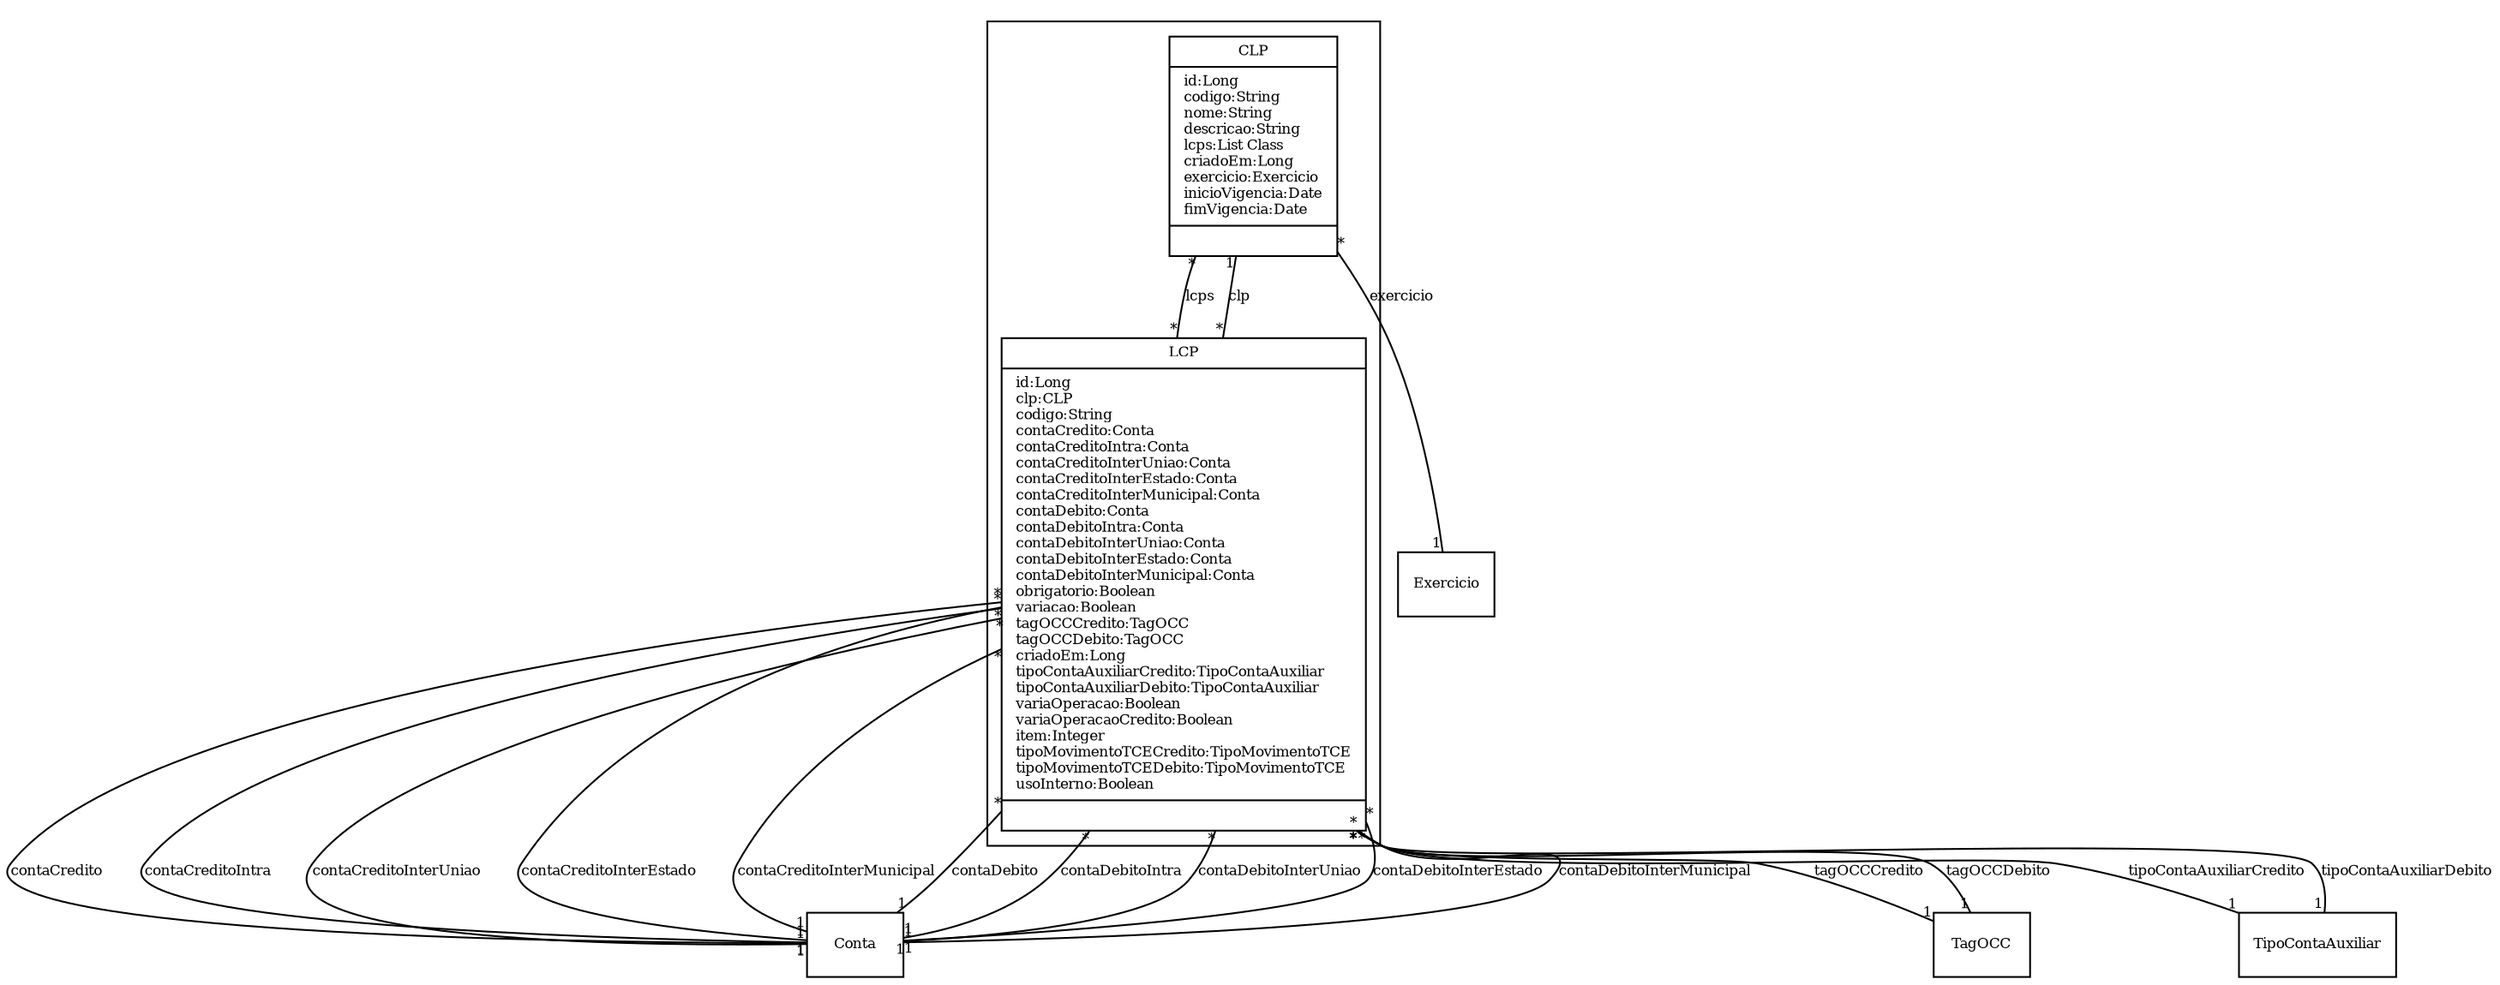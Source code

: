 digraph G{
fontname = "Times-Roman"
fontsize = 8

node [
        fontname = "Times-Roman"
        fontsize = 8
        shape = "record"
]

edge [
        fontname = "Times-Roman"
        fontsize = 8
]

subgraph clusterCLP
{
CLP [label = "{CLP|id:Long\lcodigo:String\lnome:String\ldescricao:String\llcps:List Class\lcriadoEm:Long\lexercicio:Exercicio\linicioVigencia:Date\lfimVigencia:Date\l|\l}"]
LCP [label = "{LCP|id:Long\lclp:CLP\lcodigo:String\lcontaCredito:Conta\lcontaCreditoIntra:Conta\lcontaCreditoInterUniao:Conta\lcontaCreditoInterEstado:Conta\lcontaCreditoInterMunicipal:Conta\lcontaDebito:Conta\lcontaDebitoIntra:Conta\lcontaDebitoInterUniao:Conta\lcontaDebitoInterEstado:Conta\lcontaDebitoInterMunicipal:Conta\lobrigatorio:Boolean\lvariacao:Boolean\ltagOCCCredito:TagOCC\ltagOCCDebito:TagOCC\lcriadoEm:Long\ltipoContaAuxiliarCredito:TipoContaAuxiliar\ltipoContaAuxiliarDebito:TipoContaAuxiliar\lvariaOperacao:Boolean\lvariaOperacaoCredito:Boolean\litem:Integer\ltipoMovimentoTCECredito:TipoMovimentoTCE\ltipoMovimentoTCEDebito:TipoMovimentoTCE\lusoInterno:Boolean\l|\l}"]
}
edge [arrowhead = "none" headlabel = "*" taillabel = "*"] CLP -> LCP [label = "lcps"]
edge [arrowhead = "none" headlabel = "1" taillabel = "*"] CLP -> Exercicio [label = "exercicio"]
edge [arrowhead = "none" headlabel = "1" taillabel = "*"] LCP -> CLP [label = "clp"]
edge [arrowhead = "none" headlabel = "1" taillabel = "*"] LCP -> Conta [label = "contaCredito"]
edge [arrowhead = "none" headlabel = "1" taillabel = "*"] LCP -> Conta [label = "contaCreditoIntra"]
edge [arrowhead = "none" headlabel = "1" taillabel = "*"] LCP -> Conta [label = "contaCreditoInterUniao"]
edge [arrowhead = "none" headlabel = "1" taillabel = "*"] LCP -> Conta [label = "contaCreditoInterEstado"]
edge [arrowhead = "none" headlabel = "1" taillabel = "*"] LCP -> Conta [label = "contaCreditoInterMunicipal"]
edge [arrowhead = "none" headlabel = "1" taillabel = "*"] LCP -> Conta [label = "contaDebito"]
edge [arrowhead = "none" headlabel = "1" taillabel = "*"] LCP -> Conta [label = "contaDebitoIntra"]
edge [arrowhead = "none" headlabel = "1" taillabel = "*"] LCP -> Conta [label = "contaDebitoInterUniao"]
edge [arrowhead = "none" headlabel = "1" taillabel = "*"] LCP -> Conta [label = "contaDebitoInterEstado"]
edge [arrowhead = "none" headlabel = "1" taillabel = "*"] LCP -> Conta [label = "contaDebitoInterMunicipal"]
edge [arrowhead = "none" headlabel = "1" taillabel = "*"] LCP -> TagOCC [label = "tagOCCCredito"]
edge [arrowhead = "none" headlabel = "1" taillabel = "*"] LCP -> TagOCC [label = "tagOCCDebito"]
edge [arrowhead = "none" headlabel = "1" taillabel = "*"] LCP -> TipoContaAuxiliar [label = "tipoContaAuxiliarCredito"]
edge [arrowhead = "none" headlabel = "1" taillabel = "*"] LCP -> TipoContaAuxiliar [label = "tipoContaAuxiliarDebito"]
}
